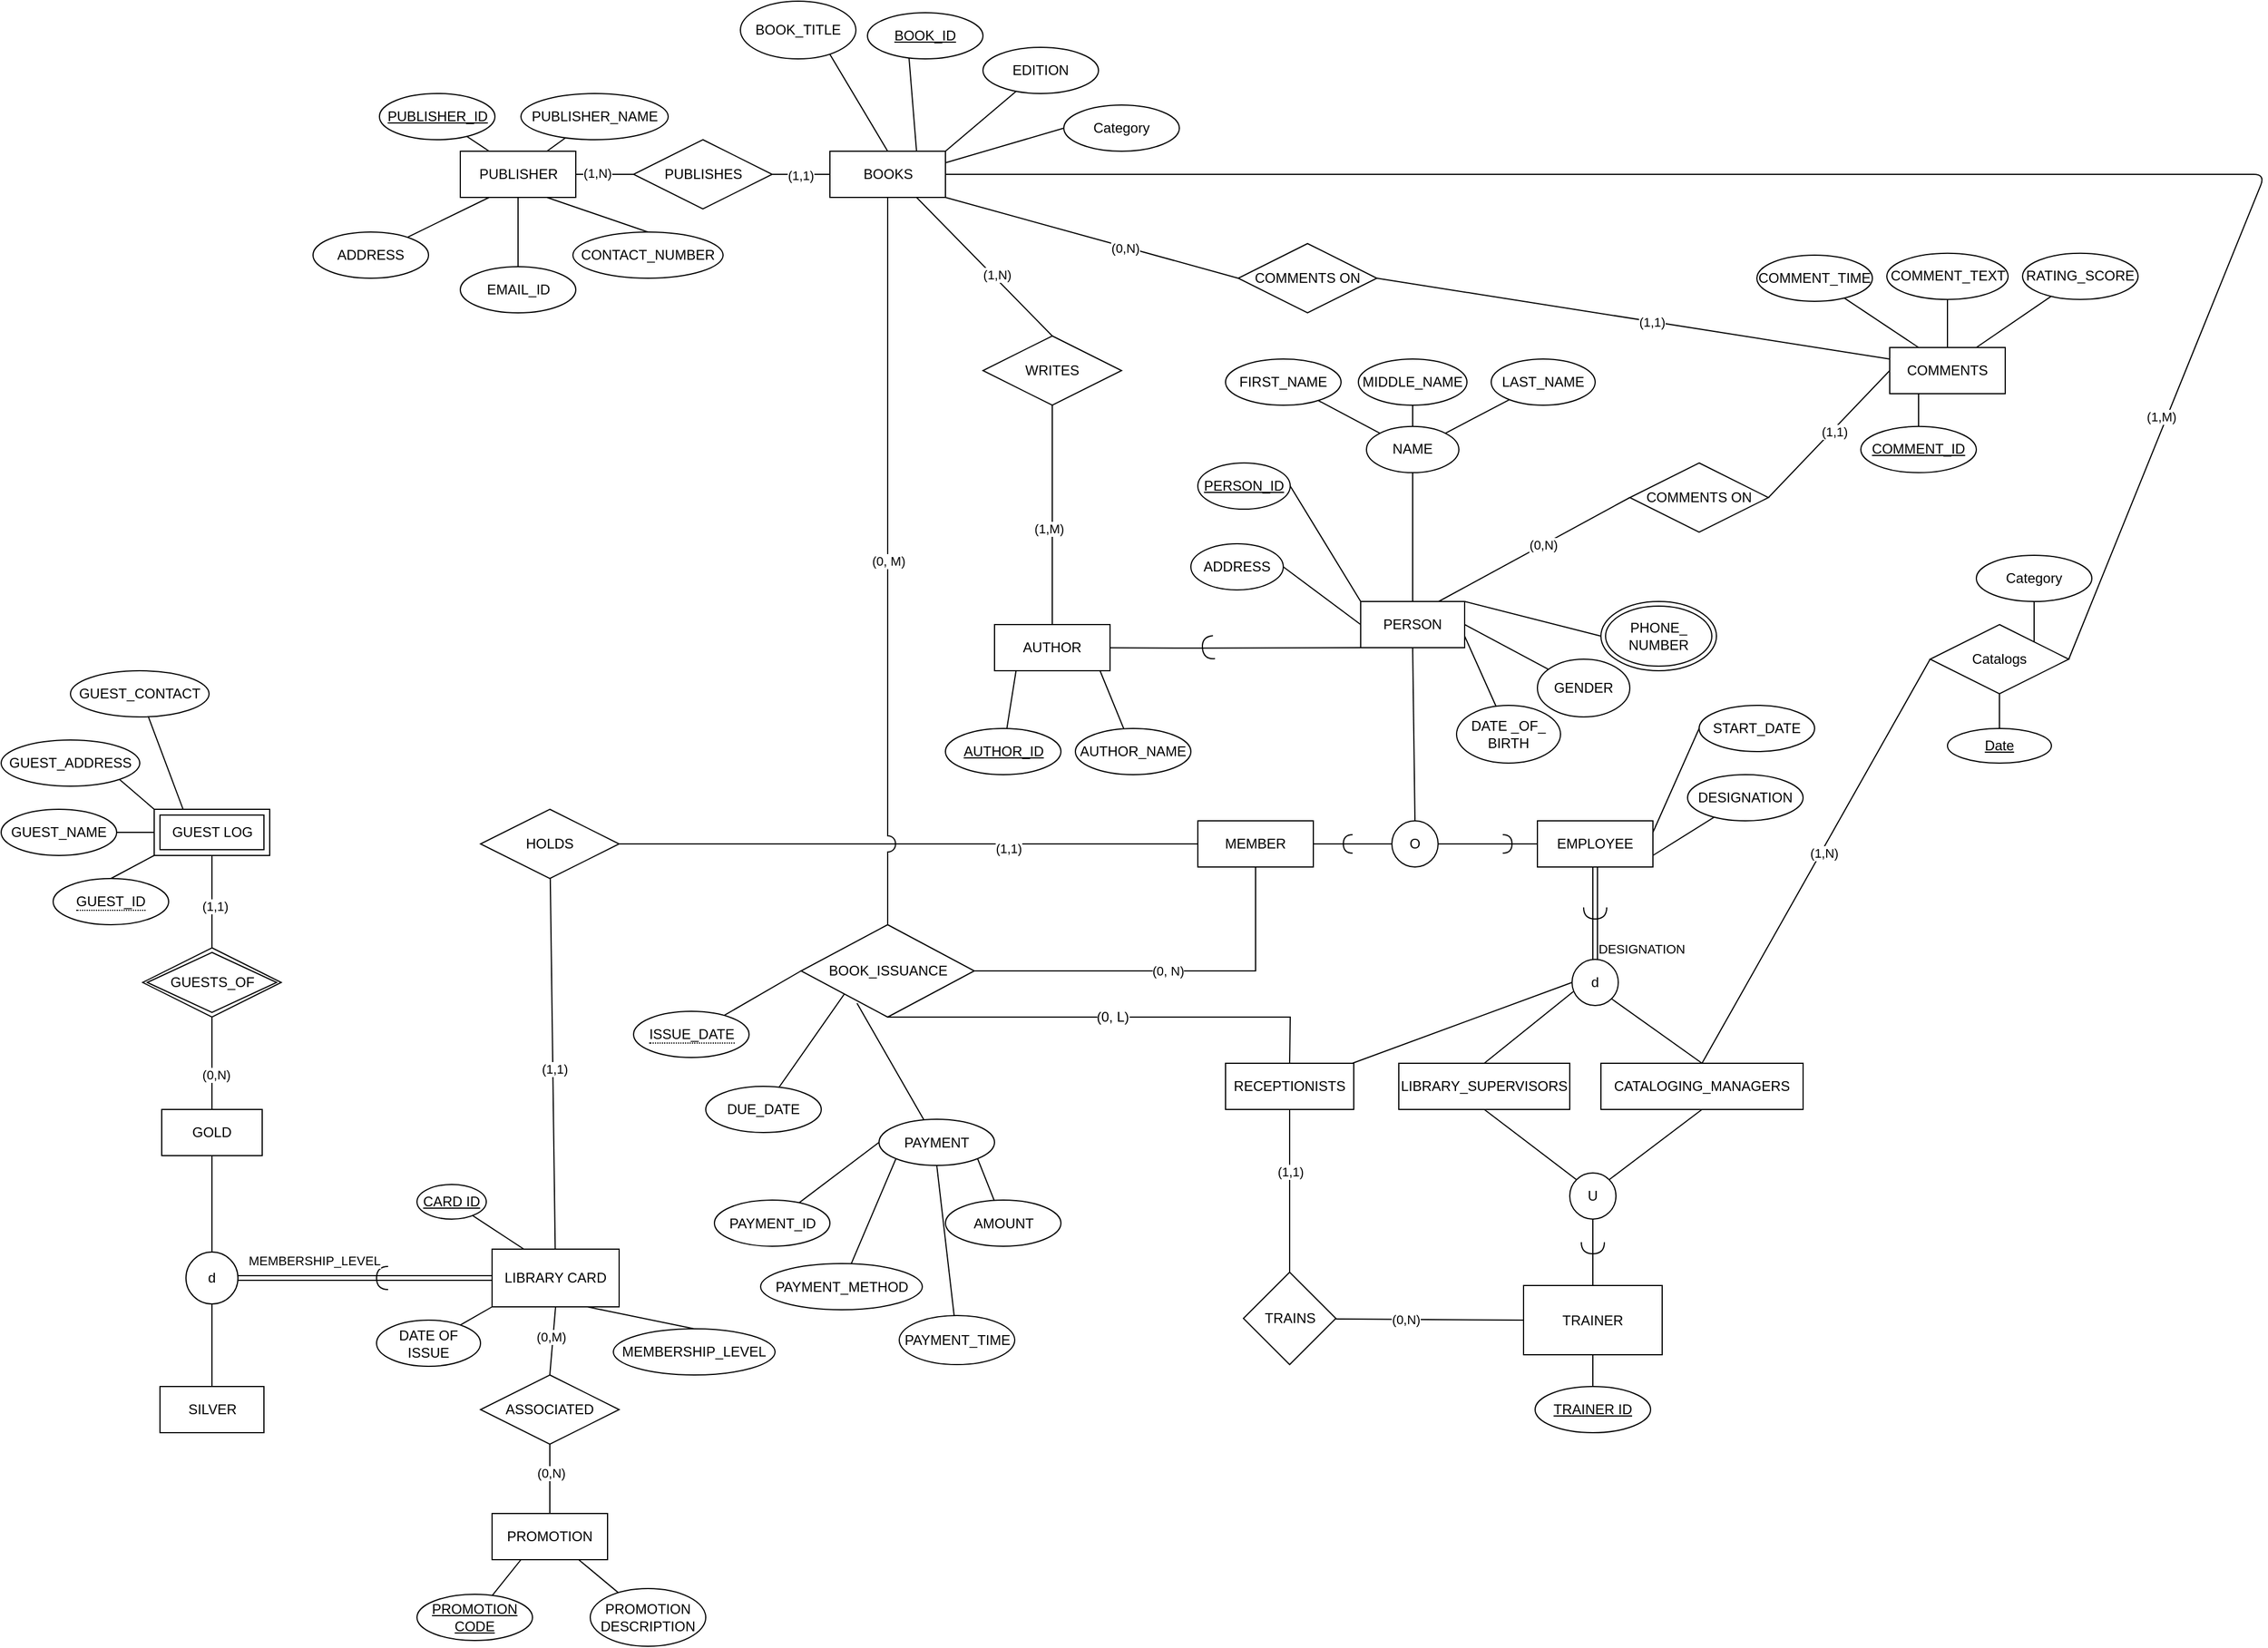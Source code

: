 <mxfile>
    <diagram id="INDeRHHGAO9wyA5p-iTh" name="Page-1">
        <mxGraphModel dx="3092" dy="2172" grid="1" gridSize="10" guides="1" tooltips="1" connect="1" arrows="1" fold="1" page="1" pageScale="1" pageWidth="850" pageHeight="1100" math="0" shadow="0">
            <root>
                <mxCell id="0"/>
                <mxCell id="1" parent="0"/>
                <mxCell id="3" style="edgeStyle=none;html=1;exitX=0.5;exitY=1;exitDx=0;exitDy=0;endArrow=none;endFill=0;entryX=0.5;entryY=0;entryDx=0;entryDy=0;" parent="1" target="4" edge="1">
                    <mxGeometry relative="1" as="geometry">
                        <mxPoint x="241" y="300" as="targetPoint"/>
                    </mxGeometry>
                </mxCell>
                <mxCell id="10" style="edgeStyle=none;html=1;exitX=0.25;exitY=0;exitDx=0;exitDy=0;endArrow=none;endFill=0;" parent="1" target="11" edge="1">
                    <mxGeometry relative="1" as="geometry">
                        <mxPoint x="219" y="60" as="targetPoint"/>
                    </mxGeometry>
                </mxCell>
                <mxCell id="18" style="edgeStyle=none;html=1;exitX=0;exitY=0;exitDx=0;exitDy=0;endArrow=none;endFill=0;" parent="1" target="19" edge="1">
                    <mxGeometry relative="1" as="geometry">
                        <mxPoint x="80" y="110" as="targetPoint"/>
                    </mxGeometry>
                </mxCell>
                <mxCell id="77" style="edgeStyle=none;html=1;exitX=1;exitY=0.5;exitDx=0;exitDy=0;endArrow=halfCircle;endFill=0;" parent="1" source="8" edge="1">
                    <mxGeometry relative="1" as="geometry">
                        <mxPoint x="160" y="280" as="targetPoint"/>
                    </mxGeometry>
                </mxCell>
                <mxCell id="286" style="edgeStyle=none;jumpStyle=arc;jumpSize=18;html=1;exitX=0;exitY=0.5;exitDx=0;exitDy=0;entryX=1;entryY=0.5;entryDx=0;entryDy=0;endArrow=none;endFill=0;" parent="1" source="8" target="285" edge="1">
                    <mxGeometry relative="1" as="geometry"/>
                </mxCell>
                <mxCell id="288" value="(1,1)" style="edgeLabel;html=1;align=center;verticalAlign=middle;resizable=0;points=[];" parent="286" vertex="1" connectable="0">
                    <mxGeometry x="-0.345" y="4" relative="1" as="geometry">
                        <mxPoint as="offset"/>
                    </mxGeometry>
                </mxCell>
                <mxCell id="8" value="MEMBER" style="rounded=0;whiteSpace=wrap;html=1;" parent="1" vertex="1">
                    <mxGeometry x="26" y="260" width="100" height="40" as="geometry"/>
                </mxCell>
                <mxCell id="22" style="edgeStyle=none;html=1;exitX=1;exitY=0;exitDx=0;exitDy=0;entryX=0;entryY=1;entryDx=0;entryDy=0;endArrow=none;endFill=0;" parent="1" target="21" edge="1">
                    <mxGeometry relative="1" as="geometry"/>
                </mxCell>
                <mxCell id="13" style="edgeStyle=none;html=1;exitX=1;exitY=0;exitDx=0;exitDy=0;endArrow=none;endFill=0;" parent="1" source="11" target="12" edge="1">
                    <mxGeometry relative="1" as="geometry"/>
                </mxCell>
                <mxCell id="24" style="edgeStyle=none;html=1;exitX=0;exitY=0.5;exitDx=0;exitDy=0;endArrow=none;endFill=0;" parent="1" target="25" edge="1">
                    <mxGeometry relative="1" as="geometry">
                        <mxPoint x="30" y="150" as="targetPoint"/>
                    </mxGeometry>
                </mxCell>
                <mxCell id="9" style="edgeStyle=none;html=1;exitX=0;exitY=0.5;exitDx=0;exitDy=0;endArrow=none;endFill=0;" parent="1" source="4" target="8" edge="1">
                    <mxGeometry relative="1" as="geometry"/>
                </mxCell>
                <mxCell id="14" style="edgeStyle=none;html=1;exitX=0;exitY=0;exitDx=0;exitDy=0;endArrow=none;endFill=0;" parent="1" source="11" target="15" edge="1">
                    <mxGeometry relative="1" as="geometry">
                        <mxPoint x="100" y="30" as="targetPoint"/>
                    </mxGeometry>
                </mxCell>
                <mxCell id="26" style="edgeStyle=none;html=1;exitX=0.5;exitY=1;exitDx=0;exitDy=0;entryX=0.5;entryY=0;entryDx=0;entryDy=0;endArrow=none;endFill=0;" parent="1" source="2" target="4" edge="1">
                    <mxGeometry relative="1" as="geometry"/>
                </mxCell>
                <mxCell id="27" style="edgeStyle=none;html=1;exitX=0;exitY=0.5;exitDx=0;exitDy=0;entryX=1;entryY=0.5;entryDx=0;entryDy=0;endArrow=none;endFill=0;" parent="1" source="2" target="25" edge="1">
                    <mxGeometry relative="1" as="geometry"/>
                </mxCell>
                <mxCell id="28" style="edgeStyle=none;html=1;exitX=0;exitY=0;exitDx=0;exitDy=0;entryX=1;entryY=0.5;entryDx=0;entryDy=0;endArrow=none;endFill=0;" parent="1" source="2" target="19" edge="1">
                    <mxGeometry relative="1" as="geometry"/>
                </mxCell>
                <mxCell id="29" style="edgeStyle=none;html=1;exitX=0.5;exitY=0;exitDx=0;exitDy=0;entryX=0.5;entryY=1;entryDx=0;entryDy=0;endArrow=none;endFill=0;" parent="1" source="2" target="11" edge="1">
                    <mxGeometry relative="1" as="geometry"/>
                </mxCell>
                <mxCell id="30" style="edgeStyle=none;html=1;exitX=1;exitY=0;exitDx=0;exitDy=0;entryX=0;entryY=0.5;entryDx=0;entryDy=0;endArrow=none;endFill=0;" parent="1" source="2" target="21" edge="1">
                    <mxGeometry relative="1" as="geometry"/>
                </mxCell>
                <mxCell id="31" style="edgeStyle=none;html=1;exitX=1;exitY=0.5;exitDx=0;exitDy=0;endArrow=none;endFill=0;" parent="1" source="2" target="32" edge="1">
                    <mxGeometry relative="1" as="geometry">
                        <mxPoint x="420" y="70" as="targetPoint"/>
                    </mxGeometry>
                </mxCell>
                <mxCell id="33" style="edgeStyle=none;html=1;exitX=1;exitY=0.75;exitDx=0;exitDy=0;endArrow=none;endFill=0;" parent="1" source="2" target="34" edge="1">
                    <mxGeometry relative="1" as="geometry">
                        <mxPoint x="470" y="90" as="targetPoint"/>
                    </mxGeometry>
                </mxCell>
                <mxCell id="256" style="edgeStyle=none;jumpStyle=arc;jumpSize=18;html=1;exitX=0.75;exitY=0;exitDx=0;exitDy=0;entryX=0;entryY=0.5;entryDx=0;entryDy=0;endArrow=none;endFill=0;" parent="1" source="2" target="255" edge="1">
                    <mxGeometry relative="1" as="geometry"/>
                </mxCell>
                <mxCell id="258" value="(0,N)" style="edgeLabel;html=1;align=center;verticalAlign=middle;resizable=0;points=[];" parent="256" vertex="1" connectable="0">
                    <mxGeometry x="0.086" relative="1" as="geometry">
                        <mxPoint as="offset"/>
                    </mxGeometry>
                </mxCell>
                <mxCell id="362" style="edgeStyle=none;html=1;exitX=1;exitY=0.5;exitDx=0;exitDy=0;endArrow=none;endFill=0;exitPerimeter=0;" parent="1" source="363" target="274" edge="1">
                    <mxGeometry relative="1" as="geometry"/>
                </mxCell>
                <mxCell id="364" style="edgeStyle=none;html=1;exitX=0;exitY=1;exitDx=0;exitDy=0;entryX=1;entryY=0.5;entryDx=0;entryDy=0;entryPerimeter=0;endArrow=none;endFill=0;" parent="1" source="2" target="363" edge="1">
                    <mxGeometry relative="1" as="geometry"/>
                </mxCell>
                <mxCell id="2" value="PERSON" style="rounded=0;whiteSpace=wrap;html=1;" parent="1" vertex="1">
                    <mxGeometry x="167" y="70" width="90" height="40" as="geometry"/>
                </mxCell>
                <mxCell id="4" value="O" style="ellipse;whiteSpace=wrap;html=1;aspect=fixed;" parent="1" vertex="1">
                    <mxGeometry x="194" y="260" width="40" height="40" as="geometry"/>
                </mxCell>
                <mxCell id="16" style="edgeStyle=none;html=1;exitX=0.5;exitY=0;exitDx=0;exitDy=0;endArrow=none;endFill=0;" parent="1" source="11" target="17" edge="1">
                    <mxGeometry relative="1" as="geometry">
                        <mxPoint x="166" y="10" as="targetPoint"/>
                    </mxGeometry>
                </mxCell>
                <mxCell id="6" style="edgeStyle=none;html=1;exitX=1;exitY=0.5;exitDx=0;exitDy=0;endArrow=none;endFill=0;" parent="1" source="4" target="5" edge="1">
                    <mxGeometry relative="1" as="geometry"/>
                </mxCell>
                <mxCell id="78" style="edgeStyle=none;html=1;exitX=0;exitY=0.5;exitDx=0;exitDy=0;endArrow=halfCircle;endFill=0;" parent="1" source="5" edge="1">
                    <mxGeometry relative="1" as="geometry">
                        <mxPoint x="290" y="280" as="targetPoint"/>
                    </mxGeometry>
                </mxCell>
                <mxCell id="132" style="edgeStyle=none;html=1;exitX=1;exitY=0.25;exitDx=0;exitDy=0;endArrow=none;endFill=0;entryX=0;entryY=0.5;entryDx=0;entryDy=0;" parent="1" source="5" target="136" edge="1">
                    <mxGeometry relative="1" as="geometry">
                        <mxPoint x="449.657" y="246.275" as="targetPoint"/>
                    </mxGeometry>
                </mxCell>
                <mxCell id="347" style="edgeStyle=none;html=1;exitX=1;exitY=0.75;exitDx=0;exitDy=0;endArrow=none;endFill=0;" parent="1" source="5" target="348" edge="1">
                    <mxGeometry relative="1" as="geometry">
                        <mxPoint x="460" y="270" as="targetPoint"/>
                    </mxGeometry>
                </mxCell>
                <mxCell id="5" value="EMPLOYEE" style="rounded=0;whiteSpace=wrap;html=1;" parent="1" vertex="1">
                    <mxGeometry x="320" y="260" width="100" height="40" as="geometry"/>
                </mxCell>
                <mxCell id="17" value="MIDDLE_NAME" style="ellipse;whiteSpace=wrap;html=1;" parent="1" vertex="1">
                    <mxGeometry x="165" y="-140" width="94" height="40" as="geometry"/>
                </mxCell>
                <mxCell id="11" value="NAME" style="ellipse;whiteSpace=wrap;html=1;" parent="1" vertex="1">
                    <mxGeometry x="172" y="-81.59" width="80" height="40" as="geometry"/>
                </mxCell>
                <mxCell id="15" value="FIRST_NAME" style="ellipse;whiteSpace=wrap;html=1;" parent="1" vertex="1">
                    <mxGeometry x="50" y="-140" width="100" height="40" as="geometry"/>
                </mxCell>
                <mxCell id="19" value="&lt;u&gt;PERSON_ID&lt;/u&gt;" style="ellipse;whiteSpace=wrap;html=1;" parent="1" vertex="1">
                    <mxGeometry x="26" y="-50" width="80" height="40" as="geometry"/>
                </mxCell>
                <mxCell id="12" value="LAST_NAME" style="ellipse;whiteSpace=wrap;html=1;" parent="1" vertex="1">
                    <mxGeometry x="280" y="-140" width="90" height="40" as="geometry"/>
                </mxCell>
                <mxCell id="21" value="PHONE_ NUMBER" style="ellipse;shape=doubleEllipse;whiteSpace=wrap;html=1;" parent="1" vertex="1">
                    <mxGeometry x="375" y="70" width="100" height="60" as="geometry"/>
                </mxCell>
                <mxCell id="25" value="ADDRESS" style="ellipse;whiteSpace=wrap;html=1;" parent="1" vertex="1">
                    <mxGeometry x="20" y="20" width="80" height="40" as="geometry"/>
                </mxCell>
                <mxCell id="32" value="GENDER" style="ellipse;whiteSpace=wrap;html=1;" parent="1" vertex="1">
                    <mxGeometry x="320" y="120" width="80" height="50" as="geometry"/>
                </mxCell>
                <mxCell id="34" value="DATE _OF_ BIRTH" style="ellipse;whiteSpace=wrap;html=1;" parent="1" vertex="1">
                    <mxGeometry x="250" y="160" width="90" height="50" as="geometry"/>
                </mxCell>
                <mxCell id="69" style="edgeStyle=none;html=1;exitX=0.25;exitY=0;exitDx=0;exitDy=0;endArrow=none;endFill=0;" parent="1" source="35" target="70" edge="1">
                    <mxGeometry relative="1" as="geometry">
                        <mxPoint x="-590" y="510" as="targetPoint"/>
                    </mxGeometry>
                </mxCell>
                <mxCell id="71" style="edgeStyle=none;html=1;exitX=0;exitY=1;exitDx=0;exitDy=0;endArrow=none;endFill=0;" parent="1" source="35" target="72" edge="1">
                    <mxGeometry relative="1" as="geometry">
                        <mxPoint x="-580" y="510" as="targetPoint"/>
                    </mxGeometry>
                </mxCell>
                <mxCell id="73" style="edgeStyle=none;html=1;endArrow=none;endFill=0;exitX=0.25;exitY=1;exitDx=0;exitDy=0;" parent="1" source="140" target="74" edge="1">
                    <mxGeometry relative="1" as="geometry">
                        <mxPoint x="-480" y="510" as="targetPoint"/>
                        <mxPoint x="-720" y="680" as="sourcePoint"/>
                    </mxGeometry>
                </mxCell>
                <mxCell id="75" style="edgeStyle=none;html=1;endArrow=none;endFill=0;exitX=0.75;exitY=1;exitDx=0;exitDy=0;" parent="1" source="140" target="76" edge="1">
                    <mxGeometry relative="1" as="geometry">
                        <mxPoint x="-490" y="730" as="targetPoint"/>
                        <mxPoint x="-550" y="700" as="sourcePoint"/>
                    </mxGeometry>
                </mxCell>
                <mxCell id="35" value="LIBRARY CARD" style="rounded=0;whiteSpace=wrap;html=1;" parent="1" vertex="1">
                    <mxGeometry x="-585" y="631" width="110" height="50" as="geometry"/>
                </mxCell>
                <mxCell id="63" style="edgeStyle=none;html=1;exitX=0.5;exitY=0;exitDx=0;exitDy=0;endArrow=none;endFill=0;" parent="1" source="62" target="64" edge="1">
                    <mxGeometry relative="1" as="geometry">
                        <mxPoint x="-827" y="540" as="targetPoint"/>
                    </mxGeometry>
                </mxCell>
                <mxCell id="66" style="edgeStyle=none;html=1;exitX=0.5;exitY=1;exitDx=0;exitDy=0;entryX=0.5;entryY=0;entryDx=0;entryDy=0;endArrow=none;endFill=0;" parent="1" source="62" target="65" edge="1">
                    <mxGeometry relative="1" as="geometry"/>
                </mxCell>
                <mxCell id="62" value="d" style="ellipse;whiteSpace=wrap;html=1;aspect=fixed;" parent="1" vertex="1">
                    <mxGeometry x="-850" y="633.5" width="45" height="45" as="geometry"/>
                </mxCell>
                <mxCell id="64" value="GOLD" style="rounded=0;whiteSpace=wrap;html=1;" parent="1" vertex="1">
                    <mxGeometry x="-871" y="510" width="87" height="40" as="geometry"/>
                </mxCell>
                <mxCell id="65" value="SILVER" style="rounded=0;whiteSpace=wrap;html=1;" parent="1" vertex="1">
                    <mxGeometry x="-872.5" y="750" width="90" height="40" as="geometry"/>
                </mxCell>
                <mxCell id="70" value="&lt;u&gt;CARD ID&lt;/u&gt;" style="ellipse;whiteSpace=wrap;html=1;" parent="1" vertex="1">
                    <mxGeometry x="-650" y="575" width="60" height="30" as="geometry"/>
                </mxCell>
                <mxCell id="72" value="DATE OF ISSUE" style="ellipse;whiteSpace=wrap;html=1;" parent="1" vertex="1">
                    <mxGeometry x="-685" y="692.5" width="90" height="40" as="geometry"/>
                </mxCell>
                <mxCell id="74" value="PROMOTION CODE" style="ellipse;whiteSpace=wrap;html=1;align=center;fontStyle=4;" parent="1" vertex="1">
                    <mxGeometry x="-650" y="930" width="100" height="40" as="geometry"/>
                </mxCell>
                <mxCell id="76" value="PROMOTION DESCRIPTION" style="ellipse;whiteSpace=wrap;html=1;" parent="1" vertex="1">
                    <mxGeometry x="-500" y="925" width="100" height="50" as="geometry"/>
                </mxCell>
                <mxCell id="79" value="" style="shape=link;html=1;rounded=0;endArrow=halfCircle;endFill=0;entryX=0.5;entryY=0;entryDx=0;entryDy=0;startArrow=none;" parent="1" source="119" target="81" edge="1">
                    <mxGeometry relative="1" as="geometry">
                        <mxPoint x="370" y="340" as="sourcePoint"/>
                        <mxPoint x="370" y="370" as="targetPoint"/>
                    </mxGeometry>
                </mxCell>
                <mxCell id="361" value="DESIGNATION" style="edgeLabel;html=1;align=center;verticalAlign=middle;resizable=0;points=[];" parent="79" vertex="1" connectable="0">
                    <mxGeometry x="-0.012" y="-1" relative="1" as="geometry">
                        <mxPoint x="41" y="8" as="offset"/>
                    </mxGeometry>
                </mxCell>
                <mxCell id="89" style="edgeStyle=none;html=1;exitX=0;exitY=0.5;exitDx=0;exitDy=0;endArrow=none;endFill=0;" parent="1" source="81" target="90" edge="1">
                    <mxGeometry relative="1" as="geometry">
                        <mxPoint x="721" y="430" as="targetPoint"/>
                    </mxGeometry>
                </mxCell>
                <mxCell id="99" style="edgeStyle=none;html=1;exitX=1;exitY=1;exitDx=0;exitDy=0;entryX=0.5;entryY=0;entryDx=0;entryDy=0;endArrow=none;endFill=0;" parent="1" source="81" target="88" edge="1">
                    <mxGeometry relative="1" as="geometry"/>
                </mxCell>
                <mxCell id="81" value="d" style="ellipse;whiteSpace=wrap;html=1;aspect=fixed;" parent="1" vertex="1">
                    <mxGeometry x="350" y="380" width="40" height="40" as="geometry"/>
                </mxCell>
                <mxCell id="102" style="edgeStyle=none;html=1;exitX=0.5;exitY=0;exitDx=0;exitDy=0;entryX=0.025;entryY=0.7;entryDx=0;entryDy=0;entryPerimeter=0;endArrow=none;endFill=0;" parent="1" source="86" target="81" edge="1">
                    <mxGeometry relative="1" as="geometry"/>
                </mxCell>
                <mxCell id="86" value="LIBRARY_SUPERVISORS" style="rounded=0;whiteSpace=wrap;html=1;" parent="1" vertex="1">
                    <mxGeometry x="200" y="470" width="148" height="40" as="geometry"/>
                </mxCell>
                <mxCell id="197" style="edgeStyle=none;html=1;exitX=0.5;exitY=0;exitDx=0;exitDy=0;endArrow=none;endFill=0;jumpStyle=arc;jumpSize=17;entryX=0;entryY=0.5;entryDx=0;entryDy=0;" parent="1" source="88" target="198" edge="1">
                    <mxGeometry relative="1" as="geometry">
                        <mxPoint x="740" y="330" as="targetPoint"/>
                    </mxGeometry>
                </mxCell>
                <mxCell id="201" value="(1,N)" style="edgeLabel;html=1;align=center;verticalAlign=middle;resizable=0;points=[];" parent="197" vertex="1" connectable="0">
                    <mxGeometry x="0.048" y="-2" relative="1" as="geometry">
                        <mxPoint as="offset"/>
                    </mxGeometry>
                </mxCell>
                <mxCell id="88" value="CATALOGING_MANAGERS" style="rounded=0;whiteSpace=wrap;html=1;" parent="1" vertex="1">
                    <mxGeometry x="375" y="470" width="175" height="40" as="geometry"/>
                </mxCell>
                <mxCell id="90" value="RECEPTIONISTS" style="rounded=0;whiteSpace=wrap;html=1;" parent="1" vertex="1">
                    <mxGeometry x="50" y="470" width="111" height="40" as="geometry"/>
                </mxCell>
                <mxCell id="128" style="edgeStyle=none;html=1;exitX=0;exitY=0.5;exitDx=0;exitDy=0;entryX=0;entryY=0.5;entryDx=0;entryDy=0;endArrow=none;endFill=0;" parent="1" source="91" target="127" edge="1">
                    <mxGeometry relative="1" as="geometry"/>
                </mxCell>
                <mxCell id="130" value="(0,N)" style="edgeLabel;html=1;align=center;verticalAlign=middle;resizable=0;points=[];" parent="128" vertex="1" connectable="0">
                    <mxGeometry x="0.396" y="1" relative="1" as="geometry">
                        <mxPoint x="67" y="-1" as="offset"/>
                    </mxGeometry>
                </mxCell>
                <mxCell id="138" style="edgeStyle=none;html=1;exitX=0.5;exitY=1;exitDx=0;exitDy=0;endArrow=none;endFill=0;entryX=0.5;entryY=0;entryDx=0;entryDy=0;" parent="1" source="91" target="139" edge="1">
                    <mxGeometry relative="1" as="geometry">
                        <mxPoint x="328.487" y="712.563" as="targetPoint"/>
                    </mxGeometry>
                </mxCell>
                <mxCell id="415" style="edgeStyle=none;html=1;exitX=0.5;exitY=0;exitDx=0;exitDy=0;endArrow=none;endFill=0;" parent="1" source="91" target="93" edge="1">
                    <mxGeometry relative="1" as="geometry"/>
                </mxCell>
                <mxCell id="91" value="TRAINER" style="rounded=0;whiteSpace=wrap;html=1;" parent="1" vertex="1">
                    <mxGeometry x="308" y="662.5" width="120" height="60" as="geometry"/>
                </mxCell>
                <mxCell id="94" style="edgeStyle=none;html=1;exitX=0;exitY=0;exitDx=0;exitDy=0;entryX=0.5;entryY=1;entryDx=0;entryDy=0;endArrow=none;endFill=0;" parent="1" source="93" target="86" edge="1">
                    <mxGeometry relative="1" as="geometry"/>
                </mxCell>
                <mxCell id="95" style="edgeStyle=none;html=1;exitX=1;exitY=0;exitDx=0;exitDy=0;entryX=0.5;entryY=1;entryDx=0;entryDy=0;endArrow=none;endFill=0;" parent="1" source="93" target="88" edge="1">
                    <mxGeometry relative="1" as="geometry"/>
                </mxCell>
                <mxCell id="119" value="" style="shape=requiredInterface;html=1;verticalLabelPosition=bottom;sketch=0;rotation=90;" parent="1" vertex="1">
                    <mxGeometry x="365" y="330" width="10" height="20" as="geometry"/>
                </mxCell>
                <mxCell id="125" value="" style="shape=link;html=1;rounded=0;endArrow=none;endFill=0;exitX=1;exitY=0.5;exitDx=0;exitDy=0;exitPerimeter=0;entryX=0.5;entryY=1;entryDx=0;entryDy=0;" parent="1" source="119" target="5" edge="1">
                    <mxGeometry relative="1" as="geometry">
                        <mxPoint x="450" y="360" as="sourcePoint"/>
                        <mxPoint x="610" y="360" as="targetPoint"/>
                    </mxGeometry>
                </mxCell>
                <mxCell id="129" style="edgeStyle=none;html=1;exitX=0.5;exitY=0;exitDx=0;exitDy=0;entryX=0.5;entryY=1;entryDx=0;entryDy=0;endArrow=none;endFill=0;" parent="1" source="127" target="90" edge="1">
                    <mxGeometry relative="1" as="geometry"/>
                </mxCell>
                <mxCell id="131" value="(1,1)" style="edgeLabel;html=1;align=center;verticalAlign=middle;resizable=0;points=[];" parent="129" vertex="1" connectable="0">
                    <mxGeometry x="0.249" relative="1" as="geometry">
                        <mxPoint y="1" as="offset"/>
                    </mxGeometry>
                </mxCell>
                <mxCell id="127" value="TRAINS" style="rhombus;whiteSpace=wrap;html=1;" parent="1" vertex="1">
                    <mxGeometry x="65.5" y="651" width="80" height="80" as="geometry"/>
                </mxCell>
                <mxCell id="136" value="START_DATE" style="ellipse;whiteSpace=wrap;html=1;align=center;" parent="1" vertex="1">
                    <mxGeometry x="460" y="160" width="100" height="40" as="geometry"/>
                </mxCell>
                <mxCell id="139" value="TRAINER ID" style="ellipse;whiteSpace=wrap;html=1;align=center;fontStyle=4;" parent="1" vertex="1">
                    <mxGeometry x="318" y="750" width="100" height="40" as="geometry"/>
                </mxCell>
                <mxCell id="142" style="edgeStyle=none;html=1;exitX=0.5;exitY=0;exitDx=0;exitDy=0;endArrow=none;endFill=0;" parent="1" source="140" target="141" edge="1">
                    <mxGeometry relative="1" as="geometry"/>
                </mxCell>
                <mxCell id="144" value="(0,N)" style="edgeLabel;html=1;align=center;verticalAlign=middle;resizable=0;points=[];" parent="142" vertex="1" connectable="0">
                    <mxGeometry x="0.167" y="-1" relative="1" as="geometry">
                        <mxPoint as="offset"/>
                    </mxGeometry>
                </mxCell>
                <mxCell id="140" value="PROMOTION" style="whiteSpace=wrap;html=1;align=center;" parent="1" vertex="1">
                    <mxGeometry x="-585" y="860" width="100" height="40" as="geometry"/>
                </mxCell>
                <mxCell id="143" style="edgeStyle=none;html=1;exitX=0.5;exitY=0;exitDx=0;exitDy=0;entryX=0.5;entryY=1;entryDx=0;entryDy=0;endArrow=none;endFill=0;" parent="1" source="141" target="35" edge="1">
                    <mxGeometry relative="1" as="geometry"/>
                </mxCell>
                <mxCell id="145" value="(0,M)" style="edgeLabel;html=1;align=center;verticalAlign=middle;resizable=0;points=[];" parent="143" vertex="1" connectable="0">
                    <mxGeometry x="0.133" y="2" relative="1" as="geometry">
                        <mxPoint as="offset"/>
                    </mxGeometry>
                </mxCell>
                <mxCell id="141" value="ASSOCIATED" style="shape=rhombus;perimeter=rhombusPerimeter;whiteSpace=wrap;html=1;align=center;" parent="1" vertex="1">
                    <mxGeometry x="-595" y="740" width="120" height="60" as="geometry"/>
                </mxCell>
                <mxCell id="152" style="edgeStyle=none;html=1;exitX=0;exitY=1;exitDx=0;exitDy=0;entryX=0.5;entryY=0;entryDx=0;entryDy=0;endArrow=none;endFill=0;" parent="1" source="146" target="151" edge="1">
                    <mxGeometry relative="1" as="geometry"/>
                </mxCell>
                <mxCell id="153" style="edgeStyle=none;html=1;exitX=0.5;exitY=1;exitDx=0;exitDy=0;entryX=0.5;entryY=0;entryDx=0;entryDy=0;endArrow=none;endFill=0;" parent="1" source="146" target="147" edge="1">
                    <mxGeometry relative="1" as="geometry"/>
                </mxCell>
                <mxCell id="161" value="(1,1)" style="edgeLabel;html=1;align=center;verticalAlign=middle;resizable=0;points=[];" parent="153" vertex="1" connectable="0">
                    <mxGeometry x="0.1" y="2" relative="1" as="geometry">
                        <mxPoint as="offset"/>
                    </mxGeometry>
                </mxCell>
                <mxCell id="154" style="edgeStyle=none;html=1;exitX=0;exitY=0.5;exitDx=0;exitDy=0;endArrow=none;endFill=0;" parent="1" source="146" target="155" edge="1">
                    <mxGeometry relative="1" as="geometry">
                        <mxPoint x="-960" y="270" as="targetPoint"/>
                    </mxGeometry>
                </mxCell>
                <mxCell id="158" style="edgeStyle=none;html=1;exitX=0;exitY=0;exitDx=0;exitDy=0;entryX=1;entryY=1;entryDx=0;entryDy=0;endArrow=none;endFill=0;" parent="1" source="146" target="157" edge="1">
                    <mxGeometry relative="1" as="geometry"/>
                </mxCell>
                <mxCell id="160" style="edgeStyle=none;html=1;exitX=0.25;exitY=0;exitDx=0;exitDy=0;endArrow=none;endFill=0;" parent="1" source="146" target="159" edge="1">
                    <mxGeometry relative="1" as="geometry"/>
                </mxCell>
                <mxCell id="146" value="GUEST LOG" style="shape=ext;margin=3;double=1;whiteSpace=wrap;html=1;align=center;" parent="1" vertex="1">
                    <mxGeometry x="-877.5" y="250" width="100" height="40" as="geometry"/>
                </mxCell>
                <mxCell id="149" style="edgeStyle=none;html=1;exitX=0.5;exitY=1;exitDx=0;exitDy=0;entryX=0.5;entryY=0;entryDx=0;entryDy=0;endArrow=none;endFill=0;" parent="1" source="147" target="64" edge="1">
                    <mxGeometry relative="1" as="geometry"/>
                </mxCell>
                <mxCell id="163" value="(0,N)" style="edgeLabel;html=1;align=center;verticalAlign=middle;resizable=0;points=[];" parent="149" vertex="1" connectable="0">
                    <mxGeometry x="0.25" y="3" relative="1" as="geometry">
                        <mxPoint as="offset"/>
                    </mxGeometry>
                </mxCell>
                <mxCell id="147" value="GUESTS_OF" style="shape=rhombus;double=1;perimeter=rhombusPerimeter;whiteSpace=wrap;html=1;align=center;" parent="1" vertex="1">
                    <mxGeometry x="-887.5" y="370" width="120" height="60" as="geometry"/>
                </mxCell>
                <mxCell id="151" value="&lt;span style=&quot;border-bottom: 1px dotted&quot;&gt;GUEST_ID&lt;/span&gt;" style="ellipse;whiteSpace=wrap;html=1;align=center;" parent="1" vertex="1">
                    <mxGeometry x="-965" y="310" width="100" height="40" as="geometry"/>
                </mxCell>
                <mxCell id="155" value="GUEST_NAME" style="ellipse;whiteSpace=wrap;html=1;align=center;" parent="1" vertex="1">
                    <mxGeometry x="-1010" y="250" width="100" height="40" as="geometry"/>
                </mxCell>
                <mxCell id="157" value="GUEST_ADDRESS" style="ellipse;whiteSpace=wrap;html=1;align=center;" parent="1" vertex="1">
                    <mxGeometry x="-1010" y="190" width="120" height="40" as="geometry"/>
                </mxCell>
                <mxCell id="159" value="GUEST_CONTACT" style="ellipse;whiteSpace=wrap;html=1;align=center;" parent="1" vertex="1">
                    <mxGeometry x="-950" y="130" width="120" height="40" as="geometry"/>
                </mxCell>
                <mxCell id="199" style="edgeStyle=none;jumpStyle=arc;jumpSize=18;html=1;exitX=0.5;exitY=1;exitDx=0;exitDy=0;endArrow=none;endFill=0;entryX=0.5;entryY=0;entryDx=0;entryDy=0;" parent="1" source="198" target="200" edge="1">
                    <mxGeometry relative="1" as="geometry">
                        <mxPoint x="710" y="210" as="targetPoint"/>
                    </mxGeometry>
                </mxCell>
                <mxCell id="410" style="edgeStyle=none;rounded=1;html=1;exitX=1;exitY=0.5;exitDx=0;exitDy=0;entryX=1;entryY=0.5;entryDx=0;entryDy=0;endArrow=none;endFill=0;" parent="1" source="198" target="209" edge="1">
                    <mxGeometry relative="1" as="geometry">
                        <Array as="points">
                            <mxPoint x="950" y="-300"/>
                        </Array>
                    </mxGeometry>
                </mxCell>
                <mxCell id="411" value="(1,M)" style="edgeLabel;html=1;align=center;verticalAlign=middle;resizable=0;points=[];" parent="410" vertex="1" connectable="0">
                    <mxGeometry x="-0.718" y="5" relative="1" as="geometry">
                        <mxPoint as="offset"/>
                    </mxGeometry>
                </mxCell>
                <mxCell id="412" style="edgeStyle=none;rounded=1;html=1;exitX=1;exitY=0;exitDx=0;exitDy=0;endArrow=none;endFill=0;" parent="1" source="198" target="413" edge="1">
                    <mxGeometry relative="1" as="geometry">
                        <mxPoint x="740" y="50" as="targetPoint"/>
                    </mxGeometry>
                </mxCell>
                <mxCell id="198" value="Catalogs" style="shape=rhombus;perimeter=rhombusPerimeter;whiteSpace=wrap;html=1;align=center;rotation=0;" parent="1" vertex="1">
                    <mxGeometry x="660" y="90.0" width="120" height="60" as="geometry"/>
                </mxCell>
                <mxCell id="200" value="&lt;u&gt;Date&lt;/u&gt;" style="ellipse;whiteSpace=wrap;html=1;align=center;" parent="1" vertex="1">
                    <mxGeometry x="675" y="180" width="90" height="30" as="geometry"/>
                </mxCell>
                <mxCell id="236" style="edgeStyle=none;jumpStyle=arc;jumpSize=18;html=1;exitX=0.75;exitY=0;exitDx=0;exitDy=0;entryX=0.36;entryY=0.988;entryDx=0;entryDy=0;entryPerimeter=0;endArrow=none;endFill=0;" parent="1" source="209" target="235" edge="1">
                    <mxGeometry relative="1" as="geometry"/>
                </mxCell>
                <mxCell id="272" style="edgeStyle=none;jumpStyle=arc;jumpSize=18;html=1;entryX=0.5;entryY=0;entryDx=0;entryDy=0;endArrow=none;endFill=0;exitX=0.5;exitY=0;exitDx=0;exitDy=0;" parent="1" source="209" target="234" edge="1">
                    <mxGeometry relative="1" as="geometry">
                        <mxPoint x="-130" y="-550" as="sourcePoint"/>
                    </mxGeometry>
                </mxCell>
                <mxCell id="371" style="edgeStyle=none;html=1;exitX=1;exitY=0;exitDx=0;exitDy=0;endArrow=none;endFill=0;" parent="1" source="209" target="372" edge="1">
                    <mxGeometry relative="1" as="geometry">
                        <mxPoint x="-140" y="-390" as="targetPoint"/>
                    </mxGeometry>
                </mxCell>
                <mxCell id="409" style="edgeStyle=none;rounded=0;html=1;exitX=1;exitY=0.25;exitDx=0;exitDy=0;entryX=0;entryY=0.5;entryDx=0;entryDy=0;endArrow=none;endFill=0;" parent="1" source="209" target="408" edge="1">
                    <mxGeometry relative="1" as="geometry"/>
                </mxCell>
                <mxCell id="209" value="BOOKS" style="whiteSpace=wrap;html=1;align=center;" parent="1" vertex="1">
                    <mxGeometry x="-292.5" y="-320" width="100" height="40" as="geometry"/>
                </mxCell>
                <mxCell id="234" value="BOOK_TITLE" style="ellipse;whiteSpace=wrap;html=1;align=center;" parent="1" vertex="1">
                    <mxGeometry x="-370" y="-450" width="100" height="50" as="geometry"/>
                </mxCell>
                <mxCell id="235" value="BOOK_ID" style="ellipse;whiteSpace=wrap;html=1;align=center;fontStyle=4;" parent="1" vertex="1">
                    <mxGeometry x="-260" y="-440" width="100" height="40" as="geometry"/>
                </mxCell>
                <mxCell id="243" style="edgeStyle=none;jumpStyle=arc;jumpSize=18;html=1;exitX=0.25;exitY=0;exitDx=0;exitDy=0;endArrow=none;endFill=0;" parent="1" source="242" target="244" edge="1">
                    <mxGeometry relative="1" as="geometry">
                        <mxPoint x="585" y="-240" as="targetPoint"/>
                    </mxGeometry>
                </mxCell>
                <mxCell id="245" style="edgeStyle=none;jumpStyle=arc;jumpSize=18;html=1;exitX=0.75;exitY=0;exitDx=0;exitDy=0;endArrow=none;endFill=0;" parent="1" source="242" target="246" edge="1">
                    <mxGeometry relative="1" as="geometry">
                        <mxPoint x="675" y="-230" as="targetPoint"/>
                    </mxGeometry>
                </mxCell>
                <mxCell id="248" style="edgeStyle=none;jumpStyle=arc;jumpSize=18;html=1;exitX=0.5;exitY=0;exitDx=0;exitDy=0;endArrow=none;endFill=0;" parent="1" source="242" target="247" edge="1">
                    <mxGeometry relative="1" as="geometry"/>
                </mxCell>
                <mxCell id="249" style="edgeStyle=none;jumpStyle=arc;jumpSize=18;html=1;exitX=0;exitY=0.25;exitDx=0;exitDy=0;endArrow=none;endFill=0;entryX=1;entryY=0.5;entryDx=0;entryDy=0;" parent="1" source="242" target="250" edge="1">
                    <mxGeometry relative="1" as="geometry">
                        <mxPoint x="860" y="-109.524" as="targetPoint"/>
                    </mxGeometry>
                </mxCell>
                <mxCell id="252" value="(1,1)" style="edgeLabel;html=1;align=center;verticalAlign=middle;resizable=0;points=[];" parent="249" vertex="1" connectable="0">
                    <mxGeometry x="-0.07" relative="1" as="geometry">
                        <mxPoint as="offset"/>
                    </mxGeometry>
                </mxCell>
                <mxCell id="260" style="edgeStyle=none;jumpStyle=arc;jumpSize=18;html=1;exitX=0.25;exitY=1;exitDx=0;exitDy=0;endArrow=none;endFill=0;" parent="1" source="242" target="261" edge="1">
                    <mxGeometry relative="1" as="geometry">
                        <mxPoint x="620" y="-110" as="targetPoint"/>
                    </mxGeometry>
                </mxCell>
                <mxCell id="242" value="COMMENTS" style="whiteSpace=wrap;html=1;align=center;" parent="1" vertex="1">
                    <mxGeometry x="625" y="-150" width="100" height="40" as="geometry"/>
                </mxCell>
                <mxCell id="244" value="COMMENT_TIME" style="ellipse;whiteSpace=wrap;html=1;align=center;" parent="1" vertex="1">
                    <mxGeometry x="510" y="-230" width="100" height="40" as="geometry"/>
                </mxCell>
                <mxCell id="246" value="RATING_SCORE" style="ellipse;whiteSpace=wrap;html=1;align=center;" parent="1" vertex="1">
                    <mxGeometry x="740" y="-231.59" width="100" height="40" as="geometry"/>
                </mxCell>
                <mxCell id="247" value="COMMENT_TEXT" style="ellipse;whiteSpace=wrap;html=1;align=center;" parent="1" vertex="1">
                    <mxGeometry x="622.5" y="-231.59" width="105" height="40" as="geometry"/>
                </mxCell>
                <mxCell id="251" style="edgeStyle=none;jumpStyle=arc;jumpSize=18;html=1;exitX=0;exitY=0.5;exitDx=0;exitDy=0;endArrow=none;endFill=0;entryX=1;entryY=1;entryDx=0;entryDy=0;" parent="1" source="250" target="209" edge="1">
                    <mxGeometry relative="1" as="geometry"/>
                </mxCell>
                <mxCell id="253" value="(0,N)" style="edgeLabel;html=1;align=center;verticalAlign=middle;resizable=0;points=[];" parent="251" vertex="1" connectable="0">
                    <mxGeometry x="-0.223" y="1" relative="1" as="geometry">
                        <mxPoint as="offset"/>
                    </mxGeometry>
                </mxCell>
                <mxCell id="250" value="COMMENTS ON" style="shape=rhombus;perimeter=rhombusPerimeter;whiteSpace=wrap;html=1;align=center;" parent="1" vertex="1">
                    <mxGeometry x="61" y="-240.004" width="120" height="60" as="geometry"/>
                </mxCell>
                <mxCell id="257" style="edgeStyle=none;jumpStyle=arc;jumpSize=18;html=1;exitX=1;exitY=0.5;exitDx=0;exitDy=0;entryX=0;entryY=0.5;entryDx=0;entryDy=0;endArrow=none;endFill=0;" parent="1" source="255" target="242" edge="1">
                    <mxGeometry relative="1" as="geometry">
                        <mxPoint x="430" y="-70" as="sourcePoint"/>
                    </mxGeometry>
                </mxCell>
                <mxCell id="259" value="(1,1)" style="edgeLabel;html=1;align=center;verticalAlign=middle;resizable=0;points=[];" parent="257" vertex="1" connectable="0">
                    <mxGeometry x="0.061" y="-1" relative="1" as="geometry">
                        <mxPoint as="offset"/>
                    </mxGeometry>
                </mxCell>
                <mxCell id="255" value="COMMENTS ON" style="shape=rhombus;perimeter=rhombusPerimeter;whiteSpace=wrap;html=1;align=center;" parent="1" vertex="1">
                    <mxGeometry x="400" y="-50" width="120" height="60" as="geometry"/>
                </mxCell>
                <mxCell id="261" value="COMMENT_ID" style="ellipse;whiteSpace=wrap;html=1;align=center;fontStyle=4;" parent="1" vertex="1">
                    <mxGeometry x="600" y="-81.59" width="100" height="40" as="geometry"/>
                </mxCell>
                <mxCell id="263" style="edgeStyle=none;jumpStyle=arc;jumpSize=18;html=1;exitX=0.25;exitY=0;exitDx=0;exitDy=0;endArrow=none;endFill=0;" parent="1" source="262" target="264" edge="1">
                    <mxGeometry relative="1" as="geometry">
                        <mxPoint x="-507.23" y="-487.61" as="targetPoint"/>
                    </mxGeometry>
                </mxCell>
                <mxCell id="266" style="edgeStyle=none;jumpStyle=arc;jumpSize=18;html=1;exitX=1;exitY=0.5;exitDx=0;exitDy=0;entryX=0;entryY=0.5;entryDx=0;entryDy=0;endArrow=none;endFill=0;" parent="1" source="262" target="265" edge="1">
                    <mxGeometry relative="1" as="geometry"/>
                </mxCell>
                <mxCell id="268" value="(1,N)" style="edgeLabel;html=1;align=center;verticalAlign=middle;resizable=0;points=[];" parent="266" vertex="1" connectable="0">
                    <mxGeometry x="-0.289" y="1" relative="1" as="geometry">
                        <mxPoint as="offset"/>
                    </mxGeometry>
                </mxCell>
                <mxCell id="270" style="edgeStyle=none;jumpStyle=arc;jumpSize=18;html=1;exitX=0.75;exitY=0;exitDx=0;exitDy=0;endArrow=none;endFill=0;" parent="1" source="262" target="271" edge="1">
                    <mxGeometry relative="1" as="geometry">
                        <mxPoint x="-417.23" y="-547.61" as="targetPoint"/>
                    </mxGeometry>
                </mxCell>
                <mxCell id="376" style="edgeStyle=none;html=1;exitX=0.25;exitY=1;exitDx=0;exitDy=0;endArrow=none;endFill=0;" parent="1" source="262" target="377" edge="1">
                    <mxGeometry relative="1" as="geometry">
                        <mxPoint x="-640" y="-240" as="targetPoint"/>
                    </mxGeometry>
                </mxCell>
                <mxCell id="378" style="edgeStyle=none;html=1;exitX=0.75;exitY=1;exitDx=0;exitDy=0;endArrow=none;endFill=0;entryX=0.5;entryY=0;entryDx=0;entryDy=0;" parent="1" source="262" target="379" edge="1">
                    <mxGeometry relative="1" as="geometry">
                        <mxPoint x="-520" y="-240" as="targetPoint"/>
                    </mxGeometry>
                </mxCell>
                <mxCell id="262" value="PUBLISHER" style="whiteSpace=wrap;html=1;align=center;" parent="1" vertex="1">
                    <mxGeometry x="-612.5" y="-320" width="100" height="40" as="geometry"/>
                </mxCell>
                <mxCell id="264" value="PUBLISHER_ID" style="ellipse;whiteSpace=wrap;html=1;align=center;fontStyle=4;" parent="1" vertex="1">
                    <mxGeometry x="-682.5" y="-370" width="100" height="40" as="geometry"/>
                </mxCell>
                <mxCell id="267" style="edgeStyle=none;jumpStyle=arc;jumpSize=18;html=1;exitX=1;exitY=0.5;exitDx=0;exitDy=0;entryX=0;entryY=0.5;entryDx=0;entryDy=0;endArrow=none;endFill=0;" parent="1" source="265" target="209" edge="1">
                    <mxGeometry relative="1" as="geometry"/>
                </mxCell>
                <mxCell id="269" value="(1,1)" style="edgeLabel;html=1;align=center;verticalAlign=middle;resizable=0;points=[];" parent="267" vertex="1" connectable="0">
                    <mxGeometry x="-0.032" y="-1" relative="1" as="geometry">
                        <mxPoint as="offset"/>
                    </mxGeometry>
                </mxCell>
                <mxCell id="265" value="PUBLISHES" style="shape=rhombus;perimeter=rhombusPerimeter;whiteSpace=wrap;html=1;align=center;" parent="1" vertex="1">
                    <mxGeometry x="-462.5" y="-330" width="120" height="60" as="geometry"/>
                </mxCell>
                <mxCell id="271" value="PUBLISHER_NAME" style="ellipse;whiteSpace=wrap;html=1;align=center;" parent="1" vertex="1">
                    <mxGeometry x="-560" y="-370" width="127.5" height="40" as="geometry"/>
                </mxCell>
                <mxCell id="275" style="edgeStyle=none;jumpStyle=arc;jumpSize=18;html=1;exitX=0.25;exitY=0;exitDx=0;exitDy=0;endArrow=none;endFill=0;" parent="1" source="274" target="276" edge="1">
                    <mxGeometry relative="1" as="geometry">
                        <mxPoint x="-1080" y="-247.61" as="targetPoint"/>
                    </mxGeometry>
                </mxCell>
                <mxCell id="277" style="edgeStyle=none;jumpStyle=arc;jumpSize=18;html=1;exitX=0.75;exitY=0;exitDx=0;exitDy=0;endArrow=none;endFill=0;" parent="1" source="274" target="278" edge="1">
                    <mxGeometry relative="1" as="geometry">
                        <mxPoint x="-970" y="-247.61" as="targetPoint"/>
                    </mxGeometry>
                </mxCell>
                <mxCell id="280" style="edgeStyle=none;jumpStyle=arc;jumpSize=18;html=1;exitX=0.5;exitY=0;exitDx=0;exitDy=0;entryX=0.5;entryY=1;entryDx=0;entryDy=0;endArrow=none;endFill=0;" parent="1" source="274" target="279" edge="1">
                    <mxGeometry relative="1" as="geometry">
                        <mxPoint x="-890" y="-307.61" as="targetPoint"/>
                    </mxGeometry>
                </mxCell>
                <mxCell id="283" value="(1,M)" style="edgeLabel;html=1;align=center;verticalAlign=middle;resizable=0;points=[];" parent="280" vertex="1" connectable="0">
                    <mxGeometry x="-0.125" y="3" relative="1" as="geometry">
                        <mxPoint as="offset"/>
                    </mxGeometry>
                </mxCell>
                <mxCell id="274" value="AUTHOR" style="whiteSpace=wrap;html=1;align=center;" parent="1" vertex="1">
                    <mxGeometry x="-150" y="90" width="100" height="40" as="geometry"/>
                </mxCell>
                <mxCell id="276" value="AUTHOR_ID" style="ellipse;whiteSpace=wrap;html=1;align=center;fontStyle=4;" parent="1" vertex="1">
                    <mxGeometry x="-192.5" y="180" width="100" height="40" as="geometry"/>
                </mxCell>
                <mxCell id="278" value="AUTHOR_NAME" style="ellipse;whiteSpace=wrap;html=1;align=center;" parent="1" vertex="1">
                    <mxGeometry x="-80" y="180" width="100" height="40" as="geometry"/>
                </mxCell>
                <mxCell id="281" style="edgeStyle=none;jumpStyle=arc;jumpSize=18;html=1;exitX=0.5;exitY=0;exitDx=0;exitDy=0;endArrow=none;endFill=0;entryX=0.75;entryY=1;entryDx=0;entryDy=0;" parent="1" source="279" target="209" edge="1">
                    <mxGeometry relative="1" as="geometry"/>
                </mxCell>
                <mxCell id="282" value="(1,N)" style="edgeLabel;html=1;align=center;verticalAlign=middle;resizable=0;points=[];" parent="281" vertex="1" connectable="0">
                    <mxGeometry x="-0.147" y="-3" relative="1" as="geometry">
                        <mxPoint as="offset"/>
                    </mxGeometry>
                </mxCell>
                <mxCell id="279" value="WRITES" style="shape=rhombus;perimeter=rhombusPerimeter;whiteSpace=wrap;html=1;align=center;" parent="1" vertex="1">
                    <mxGeometry x="-160" y="-160" width="120" height="60" as="geometry"/>
                </mxCell>
                <mxCell id="287" style="edgeStyle=none;jumpStyle=arc;jumpSize=18;html=1;endArrow=none;endFill=0;" parent="1" source="285" target="35" edge="1">
                    <mxGeometry relative="1" as="geometry"/>
                </mxCell>
                <mxCell id="289" value="(1,1)" style="edgeLabel;html=1;align=center;verticalAlign=middle;resizable=0;points=[];" parent="287" vertex="1" connectable="0">
                    <mxGeometry x="0.033" y="1" relative="1" as="geometry">
                        <mxPoint y="-1" as="offset"/>
                    </mxGeometry>
                </mxCell>
                <mxCell id="285" value="HOLDS" style="shape=rhombus;perimeter=rhombusPerimeter;whiteSpace=wrap;html=1;align=center;" parent="1" vertex="1">
                    <mxGeometry x="-595" y="250" width="120" height="60" as="geometry"/>
                </mxCell>
                <mxCell id="313" style="edgeStyle=none;jumpStyle=arc;jumpSize=18;html=1;exitX=0;exitY=0.5;exitDx=0;exitDy=0;endArrow=none;endFill=0;" parent="1" source="393" target="314" edge="1">
                    <mxGeometry relative="1" as="geometry">
                        <mxPoint x="-290" y="440" as="targetPoint"/>
                        <mxPoint x="-275.0" y="410" as="sourcePoint"/>
                    </mxGeometry>
                </mxCell>
                <mxCell id="322" style="edgeStyle=none;jumpStyle=arc;jumpSize=18;html=1;exitX=0;exitY=1;exitDx=0;exitDy=0;endArrow=none;endFill=0;startArrow=none;" parent="1" source="393" target="321" edge="1">
                    <mxGeometry relative="1" as="geometry">
                        <mxPoint x="-240.0" y="410" as="sourcePoint"/>
                    </mxGeometry>
                </mxCell>
                <mxCell id="323" style="edgeStyle=none;jumpStyle=arc;jumpSize=18;html=1;exitX=0.323;exitY=0.85;exitDx=0;exitDy=0;endArrow=none;endFill=0;exitPerimeter=0;" parent="1" source="393" target="324" edge="1">
                    <mxGeometry relative="1" as="geometry">
                        <mxPoint x="-110" y="480" as="targetPoint"/>
                        <mxPoint x="-205.0" y="410" as="sourcePoint"/>
                    </mxGeometry>
                </mxCell>
                <mxCell id="308" style="edgeStyle=none;jumpStyle=arc;jumpSize=18;html=1;exitX=0.5;exitY=1;exitDx=0;exitDy=0;entryX=0.5;entryY=0;entryDx=0;entryDy=0;endArrow=none;endFill=0;startArrow=none;" parent="1" source="393" edge="1">
                    <mxGeometry relative="1" as="geometry">
                        <mxPoint x="-240.0" y="360" as="targetPoint"/>
                    </mxGeometry>
                </mxCell>
                <mxCell id="314" value="&lt;span style=&quot;border-bottom: 1px dotted&quot;&gt;ISSUE_DATE&lt;/span&gt;" style="ellipse;whiteSpace=wrap;html=1;align=center;" parent="1" vertex="1">
                    <mxGeometry x="-462.5" y="425" width="100" height="40" as="geometry"/>
                </mxCell>
                <mxCell id="321" value="DUE_DATE" style="ellipse;whiteSpace=wrap;html=1;align=center;" parent="1" vertex="1">
                    <mxGeometry x="-400" y="490" width="100" height="40" as="geometry"/>
                </mxCell>
                <mxCell id="342" value="MEMBERSHIP_LEVEL" style="ellipse;whiteSpace=wrap;html=1;align=center;" parent="1" vertex="1">
                    <mxGeometry x="-480" y="700" width="140" height="40" as="geometry"/>
                </mxCell>
                <mxCell id="343" value="" style="endArrow=none;html=1;rounded=0;exitX=0.75;exitY=1;exitDx=0;exitDy=0;entryX=0.5;entryY=0;entryDx=0;entryDy=0;" parent="1" source="35" target="342" edge="1">
                    <mxGeometry relative="1" as="geometry">
                        <mxPoint x="-550" y="590" as="sourcePoint"/>
                        <mxPoint x="-390" y="590" as="targetPoint"/>
                    </mxGeometry>
                </mxCell>
                <mxCell id="348" value="DESIGNATION" style="ellipse;whiteSpace=wrap;html=1;align=center;" parent="1" vertex="1">
                    <mxGeometry x="450" y="220" width="100" height="40" as="geometry"/>
                </mxCell>
                <mxCell id="349" value="" style="shape=requiredInterface;html=1;verticalLabelPosition=bottom;sketch=0;rotation=90;direction=south;" parent="1" vertex="1">
                    <mxGeometry x="-690" y="651" width="20" height="10" as="geometry"/>
                </mxCell>
                <mxCell id="354" value="" style="shape=link;html=1;rounded=0;endArrow=none;endFill=0;exitX=1;exitY=0.5;exitDx=0;exitDy=0;exitPerimeter=0;entryX=0;entryY=0.5;entryDx=0;entryDy=0;" parent="1" source="349" target="35" edge="1">
                    <mxGeometry relative="1" as="geometry">
                        <mxPoint x="-440" y="530" as="sourcePoint"/>
                        <mxPoint x="-280" y="530" as="targetPoint"/>
                    </mxGeometry>
                </mxCell>
                <mxCell id="357" value="" style="shape=link;html=1;rounded=0;endArrow=none;endFill=0;exitX=1;exitY=0.5;exitDx=0;exitDy=0;entryX=1;entryY=0.5;entryDx=0;entryDy=0;entryPerimeter=0;" parent="1" source="62" target="349" edge="1">
                    <mxGeometry relative="1" as="geometry">
                        <mxPoint x="-440" y="530" as="sourcePoint"/>
                        <mxPoint x="-280" y="530" as="targetPoint"/>
                    </mxGeometry>
                </mxCell>
                <mxCell id="360" value="MEMBERSHIP_LEVEL" style="edgeLabel;html=1;align=center;verticalAlign=middle;resizable=0;points=[];" parent="357" vertex="1" connectable="0">
                    <mxGeometry x="-0.014" y="2" relative="1" as="geometry">
                        <mxPoint x="7" y="-13" as="offset"/>
                    </mxGeometry>
                </mxCell>
                <mxCell id="363" value="" style="shape=requiredInterface;html=1;verticalLabelPosition=bottom;sketch=0;rotation=-185;" parent="1" vertex="1">
                    <mxGeometry x="30" y="100" width="10" height="20" as="geometry"/>
                </mxCell>
                <mxCell id="372" value="EDITION" style="ellipse;whiteSpace=wrap;html=1;align=center;" parent="1" vertex="1">
                    <mxGeometry x="-160" y="-410" width="100" height="40" as="geometry"/>
                </mxCell>
                <mxCell id="377" value="ADDRESS" style="ellipse;whiteSpace=wrap;html=1;align=center;" parent="1" vertex="1">
                    <mxGeometry x="-740" y="-250" width="100" height="40" as="geometry"/>
                </mxCell>
                <mxCell id="379" value="CONTACT_NUMBER" style="ellipse;whiteSpace=wrap;html=1;align=center;" parent="1" vertex="1">
                    <mxGeometry x="-515" y="-250" width="130" height="40" as="geometry"/>
                </mxCell>
                <mxCell id="380" value="EMAIL_ID" style="ellipse;whiteSpace=wrap;html=1;align=center;" parent="1" vertex="1">
                    <mxGeometry x="-612.5" y="-220" width="100" height="40" as="geometry"/>
                </mxCell>
                <mxCell id="381" style="edgeStyle=none;html=1;exitX=0.5;exitY=1;exitDx=0;exitDy=0;entryX=0.5;entryY=0;entryDx=0;entryDy=0;endArrow=none;endFill=0;" parent="1" source="262" target="380" edge="1">
                    <mxGeometry relative="1" as="geometry"/>
                </mxCell>
                <mxCell id="93" value="U" style="ellipse;whiteSpace=wrap;html=1;aspect=fixed;" parent="1" vertex="1">
                    <mxGeometry x="348" y="565" width="40" height="40" as="geometry"/>
                </mxCell>
                <mxCell id="386" value="" style="shape=requiredInterface;html=1;verticalLabelPosition=bottom;sketch=0;rotation=90;" parent="1" vertex="1">
                    <mxGeometry x="363" y="620" width="10" height="20" as="geometry"/>
                </mxCell>
                <mxCell id="393" value="&lt;font style=&quot;font-size: 12px&quot;&gt;BOOK_ISSUANCE&lt;/font&gt;" style="shape=rhombus;perimeter=rhombusPerimeter;whiteSpace=wrap;html=1;align=center;" parent="1" vertex="1">
                    <mxGeometry x="-317.5" y="350" width="150" height="80" as="geometry"/>
                </mxCell>
                <mxCell id="399" value="(0, M)" style="endArrow=none;html=1;exitX=0.5;exitY=0;exitDx=0;exitDy=0;entryX=0.5;entryY=1;entryDx=0;entryDy=0;jumpStyle=arc;jumpSize=14;" parent="1" source="393" target="209" edge="1">
                    <mxGeometry width="50" height="50" relative="1" as="geometry">
                        <mxPoint x="50" y="210" as="sourcePoint"/>
                        <mxPoint x="100" y="160" as="targetPoint"/>
                        <Array as="points">
                            <mxPoint x="-242" y="280"/>
                        </Array>
                    </mxGeometry>
                </mxCell>
                <mxCell id="401" value="(0, N)" style="endArrow=none;html=1;jumpStyle=arc;jumpSize=14;exitX=1;exitY=0.5;exitDx=0;exitDy=0;entryX=0.5;entryY=1;entryDx=0;entryDy=0;rounded=0;" parent="1" source="393" target="8" edge="1">
                    <mxGeometry width="50" height="50" relative="1" as="geometry">
                        <mxPoint x="50" y="200" as="sourcePoint"/>
                        <mxPoint x="100" y="150" as="targetPoint"/>
                        <Array as="points">
                            <mxPoint x="76" y="390"/>
                        </Array>
                    </mxGeometry>
                </mxCell>
                <mxCell id="403" value="(0, L)" style="endArrow=none;html=1;rounded=0;fontSize=12;jumpStyle=arc;jumpSize=14;entryX=0.5;entryY=0;entryDx=0;entryDy=0;exitX=0.5;exitY=1;exitDx=0;exitDy=0;" parent="1" source="393" target="90" edge="1">
                    <mxGeometry relative="1" as="geometry">
                        <mxPoint x="-190" y="400" as="sourcePoint"/>
                        <mxPoint x="20" y="310" as="targetPoint"/>
                        <Array as="points">
                            <mxPoint x="106" y="430"/>
                        </Array>
                    </mxGeometry>
                </mxCell>
                <mxCell id="404" value="" style="group" parent="1" connectable="0" vertex="1">
                    <mxGeometry x="-392.5" y="518.5" width="300.0" height="212.5" as="geometry"/>
                </mxCell>
                <mxCell id="324" value="PAYMENT" style="ellipse;whiteSpace=wrap;html=1;align=center;" parent="404" vertex="1">
                    <mxGeometry x="142.5" width="100" height="40" as="geometry"/>
                </mxCell>
                <mxCell id="328" value="PAYMENT_ID" style="ellipse;whiteSpace=wrap;html=1;align=center;" parent="404" vertex="1">
                    <mxGeometry y="70.001" width="100" height="40" as="geometry"/>
                </mxCell>
                <mxCell id="325" style="edgeStyle=none;jumpStyle=arc;jumpSize=18;html=1;exitX=0;exitY=0.5;exitDx=0;exitDy=0;endArrow=none;endFill=0;" parent="404" source="324" target="328" edge="1">
                    <mxGeometry relative="1" as="geometry">
                        <mxPoint x="147.21" y="103.221" as="targetPoint"/>
                    </mxGeometry>
                </mxCell>
                <mxCell id="330" value="PAYMENT_METHOD" style="ellipse;whiteSpace=wrap;html=1;align=center;" parent="404" vertex="1">
                    <mxGeometry x="40.0" y="125" width="140" height="40" as="geometry"/>
                </mxCell>
                <mxCell id="329" style="edgeStyle=none;jumpStyle=arc;jumpSize=18;html=1;exitX=0;exitY=1;exitDx=0;exitDy=0;endArrow=none;endFill=0;" parent="404" source="324" target="330" edge="1">
                    <mxGeometry relative="1" as="geometry">
                        <mxPoint x="160.0" y="120" as="targetPoint"/>
                    </mxGeometry>
                </mxCell>
                <mxCell id="332" value="PAYMENT_TIME" style="ellipse;whiteSpace=wrap;html=1;align=center;" parent="404" vertex="1">
                    <mxGeometry x="160.0" y="170" width="100" height="42.5" as="geometry"/>
                </mxCell>
                <mxCell id="331" style="edgeStyle=none;jumpStyle=arc;jumpSize=18;html=1;exitX=0.5;exitY=1;exitDx=0;exitDy=0;endArrow=none;endFill=0;" parent="404" source="324" target="332" edge="1">
                    <mxGeometry relative="1" as="geometry">
                        <mxPoint x="210.0" y="140" as="targetPoint"/>
                    </mxGeometry>
                </mxCell>
                <mxCell id="334" value="AMOUNT" style="ellipse;whiteSpace=wrap;html=1;align=center;" parent="404" vertex="1">
                    <mxGeometry x="200.0" y="70" width="100" height="40" as="geometry"/>
                </mxCell>
                <mxCell id="333" style="edgeStyle=none;jumpStyle=arc;jumpSize=18;html=1;exitX=1;exitY=1;exitDx=0;exitDy=0;endArrow=none;endFill=0;" parent="404" source="324" target="334" edge="1">
                    <mxGeometry relative="1" as="geometry">
                        <mxPoint x="260.0" y="120" as="targetPoint"/>
                    </mxGeometry>
                </mxCell>
                <mxCell id="408" value="Category" style="ellipse;whiteSpace=wrap;html=1;align=center;" parent="1" vertex="1">
                    <mxGeometry x="-90" y="-360" width="100" height="40" as="geometry"/>
                </mxCell>
                <mxCell id="413" value="Category" style="ellipse;whiteSpace=wrap;html=1;align=center;" parent="1" vertex="1">
                    <mxGeometry x="700" y="30" width="100" height="40" as="geometry"/>
                </mxCell>
            </root>
        </mxGraphModel>
    </diagram>
</mxfile>